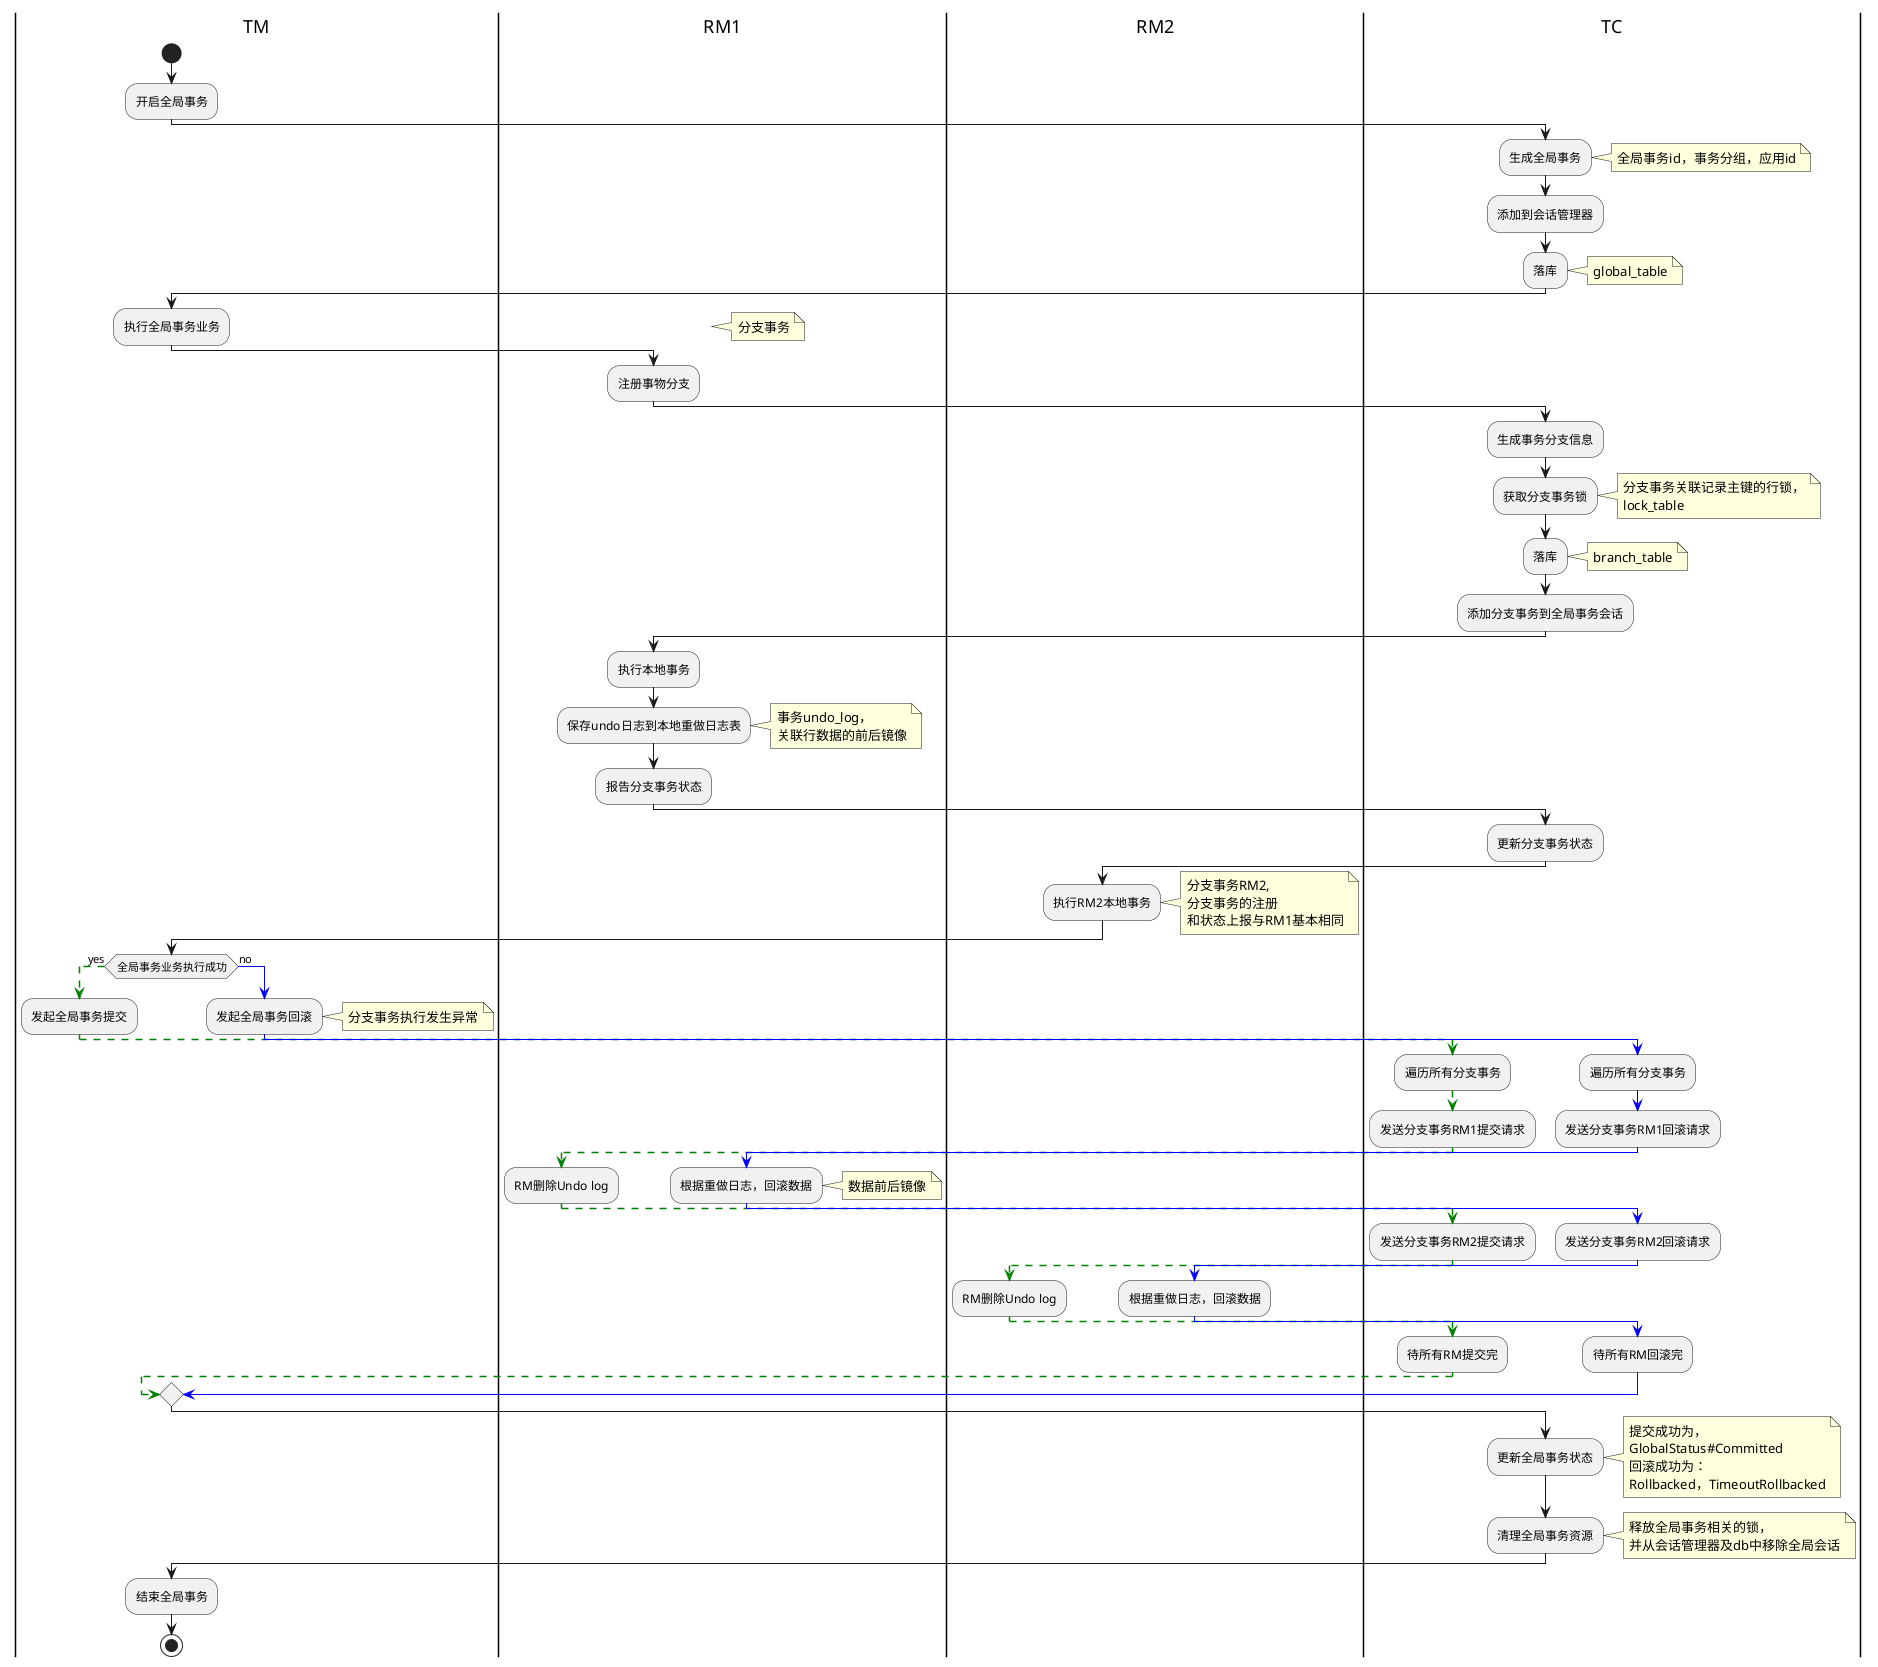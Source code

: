 @startuml
|TM|
start
:开启全局事务;
|RM1|
|RM2|
|TC|
:生成全局事务;
note right
全局事务id，事务分组，应用id
end note
:添加到会话管理器;
:落库;
note right
global_table
end note
|TM|
:执行全局事务业务;
|RM1|
note right
分支事务
end note
:注册事物分支;
|TC|
:生成事务分支信息;
:获取分支事务锁;
note right
分支事务关联记录主键的行锁，
lock_table
end note
:落库;
note right
branch_table
end note
:添加分支事务到全局事务会话;
|RM1|
:执行本地事务;
:保存undo日志到本地重做日志表;
note right
事务undo_log，
关联行数据的前后镜像
end note
:报告分支事务状态;
|TC|
:更新分支事务状态;
|RM2|
:执行RM2本地事务;
note right
分支事务RM2,
分支事务的注册
和状态上报与RM1基本相同
end note

|TM|
if (全局事务业务执行成功) then (yes)
-[#green,dashed]->
:发起全局事务提交;
|TC|
-[#green,dashed]->
:遍历所有分支事务;
-[#green,dashed]->
:发送分支事务RM1提交请求;
-[#green,dashed]->
|RM1|
-[#green,dashed]->
:RM删除Undo log;
|TC|
-[#green,dashed]->
:发送分支事务RM2提交请求;
|RM2|
-[#green,dashed]->
:RM删除Undo log;
|TC|
-[#green,dashed]->
:待所有RM提交完;
-[#green,dashed]->
else (no)
-[#blue]->
|TM|
-[#blue]->
:发起全局事务回滚;
note right
分支事务执行发生异常
end note
|TC|
-[#blue]->
:遍历所有分支事务;
-[#blue]->
:发送分支事务RM1回滚请求;
-[#blue]->
|RM1|
-[#blue]->
:根据重做日志，回滚数据;
note right
数据前后镜像
end note
-[#blue]->
|TC|
-[#blue]->
:发送分支事务RM2回滚请求;
-[#blue]->
|RM2|
-[#blue]->
:根据重做日志，回滚数据;
-[#blue]->
|TC|
-[#blue]->
:待所有RM回滚完;
-[#blue]->
endif
:更新全局事务状态;
note right
提交成功为，
GlobalStatus#Committed
回滚成功为：
Rollbacked，TimeoutRollbacked
end note
:清理全局事务资源;
note right
释放全局事务相关的锁，
并从会话管理器及db中移除全局会话
end note
|TM|
:结束全局事务;
stop
@enduml